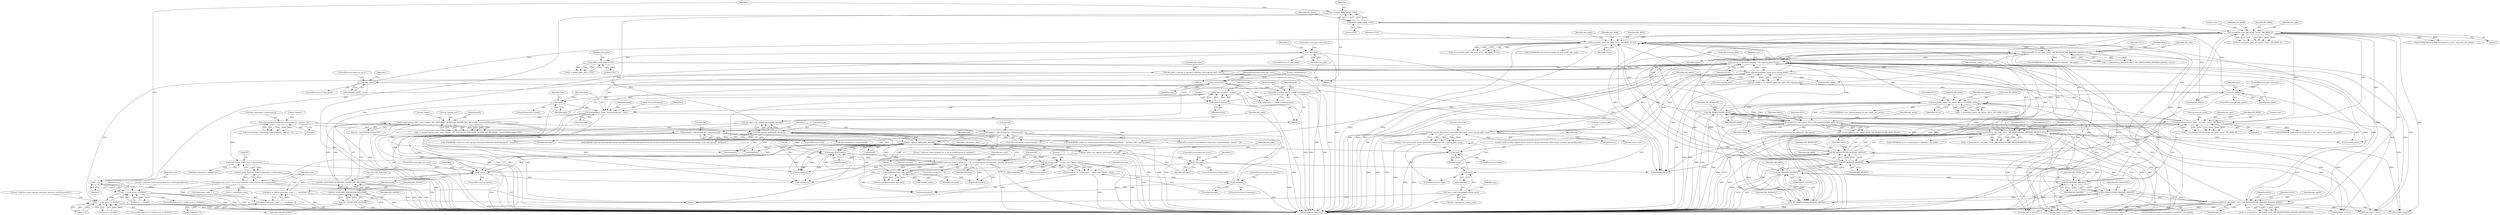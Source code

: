 digraph "0_lxc_592fd47a6245508b79fe6ac819fe6d3b2c1289be@API" {
"1000514" [label="(Call,r = mkdir_p(abs_path2, 0755))"];
"1000516" [label="(Call,mkdir_p(abs_path2, 0755))"];
"1000390" [label="(Call,!abs_path2)"];
"1000382" [label="(Call,abs_path2 = lxc_append_paths(abs_path, info->cgroup_path))"];
"1000384" [label="(Call,lxc_append_paths(abs_path, info->cgroup_path))"];
"1000366" [label="(Call,mkdir_p(abs_path, 0755))"];
"1000361" [label="(Call,!abs_path)"];
"1000355" [label="(Call,abs_path = lxc_append_paths(path, dirname))"];
"1000357" [label="(Call,lxc_append_paths(path, dirname))"];
"1000214" [label="(Call,mount(\"cgroup_root\", path, \"tmpfs\", MS_NOSUID|MS_NODEV|MS_NOEXEC|MS_RELATIME, \"size=10240k,mode=755\"))"];
"1000207" [label="(Call,snprintf(path, bufsz, \"%s/sys/fs/cgroup\", root))"];
"1000203" [label="(Call,!path)"];
"1000197" [label="(Call,path = calloc(1, bufsz))"];
"1000199" [label="(Call,calloc(1, bufsz))"];
"1000118" [label="(Call,bufsz = strlen(root) + sizeof(\"/sys/fs/cgroup\"))"];
"1000121" [label="(Call,strlen(root))"];
"1000114" [label="(MethodParameterIn,const char *root)"];
"1000218" [label="(Call,MS_NOSUID|MS_NODEV|MS_NOEXEC|MS_RELATIME)"];
"1000220" [label="(Call,MS_NODEV|MS_NOEXEC|MS_RELATIME)"];
"1000222" [label="(Call,MS_NOEXEC|MS_RELATIME)"];
"1000670" [label="(Call,lxc_append_paths(path, parts[i]))"];
"1000347" [label="(Call,(const char **)parts)"];
"1000332" [label="(Call,parts[i] = info->hierarchy->subsystems[i])"];
"1000308" [label="(Call,strncmp(info->hierarchy->subsystems[i], \"name=\", 5))"];
"1000293" [label="(Call,!parts)"];
"1000284" [label="(Call,parts = calloc(subsystem_count + 1, sizeof(char *)))"];
"1000286" [label="(Call,calloc(subsystem_count + 1, sizeof(char *)))"];
"1000274" [label="(Call,subsystem_count = lxc_array_len((void **)info->hierarchy->subsystems))"];
"1000276" [label="(Call,lxc_array_len((void **)info->hierarchy->subsystems))"];
"1000277" [label="(Call,(void **)info->hierarchy->subsystems)"];
"1000688" [label="(Call,WARN(\"could not create symlink %s -> %s in /sys/fs/cgroup of container\", parts[i], dirname))"];
"1000681" [label="(Call,symlink(dirname, abs_path))"];
"1000676" [label="(Call,!abs_path)"];
"1000668" [label="(Call,abs_path = lxc_append_paths(path, parts[i]))"];
"1000318" [label="(Call,parts[i] = info->hierarchy->subsystems[i] + 5)"];
"1000352" [label="(Call,!dirname)"];
"1000343" [label="(Call,dirname = lxc_string_join(\",\", (const char **)parts, false))"];
"1000345" [label="(Call,lxc_string_join(\",\", (const char **)parts, false))"];
"1000259" [label="(Call,lxc_cgroup_find_mount_point(info->hierarchy, info->cgroup_path, true))"];
"1000589" [label="(Call,cgroup_to_absolute_path(mp, info->cgroup_path, NULL))"];
"1000268" [label="(Call,!mp)"];
"1000257" [label="(Call,mp = lxc_cgroup_find_mount_point(info->hierarchy, info->cgroup_path, true))"];
"1000255" [label="(Call,!mp)"];
"1000249" [label="(Call,*mp = info->designated_mount_point)"];
"1000563" [label="(Call,mount(NULL, abs_path, NULL, MS_REMOUNT|MS_BIND|MS_RDONLY, NULL))"];
"1000546" [label="(Call,mount(abs_path, abs_path, NULL, MS_BIND, NULL))"];
"1000452" [label="(Call,mount(NULL, abs_path, NULL, MS_REMOUNT|MS_BIND|MS_RDONLY, NULL))"];
"1000624" [label="(Call,mount(NULL, abs_path2, NULL, MS_REMOUNT|MS_BIND|MS_RDONLY, NULL))"];
"1000601" [label="(Call,mount(abs_path, abs_path2, \"none\", MS_BIND, 0))"];
"1000596" [label="(Call,!abs_path)"];
"1000587" [label="(Call,abs_path = cgroup_to_absolute_path(mp, info->cgroup_path, NULL))"];
"1000458" [label="(Call,MS_BIND|MS_RDONLY)"];
"1000421" [label="(Call,mount(mp->mount_point, abs_path, \"none\", MS_BIND, 0))"];
"1000630" [label="(Call,MS_BIND|MS_RDONLY)"];
"1000569" [label="(Call,MS_BIND|MS_RDONLY)"];
"1000499" [label="(Call,MS_REMOUNT|MS_BIND)"];
"1000628" [label="(Call,MS_REMOUNT|MS_BIND|MS_RDONLY)"];
"1000456" [label="(Call,MS_REMOUNT|MS_BIND|MS_RDONLY)"];
"1000567" [label="(Call,MS_REMOUNT|MS_BIND|MS_RDONLY)"];
"1000478" [label="(Call,mount(abs_path2, abs_path2, NULL, MS_BIND, NULL))"];
"1000495" [label="(Call,mount(NULL, abs_path2, NULL, MS_REMOUNT|MS_BIND, NULL))"];
"1000521" [label="(Call,r < 0)"];
"1000520" [label="(Call,r < 0 && errno != EEXIST)"];
"1000370" [label="(Call,r < 0 && errno != EEXIST)"];
"1000457" [label="(Identifier,MS_REMOUNT)"];
"1000287" [label="(Call,subsystem_count + 1)"];
"1000600" [label="(Identifier,r)"];
"1000730" [label="(Return,return false;)"];
"1000333" [label="(Call,parts[i])"];
"1000570" [label="(Identifier,MS_BIND)"];
"1000668" [label="(Call,abs_path = lxc_append_paths(path, parts[i]))"];
"1000217" [label="(Literal,\"tmpfs\")"];
"1000316" [label="(Literal,\"name=\")"];
"1000351" [label="(ControlStructure,if (!dirname))"];
"1000369" [label="(ControlStructure,if (r < 0 && errno != EEXIST))"];
"1000701" [label="(Call,free(parts))"];
"1000499" [label="(Call,MS_REMOUNT|MS_BIND)"];
"1000605" [label="(Identifier,MS_BIND)"];
"1000294" [label="(Identifier,parts)"];
"1000345" [label="(Call,lxc_string_join(\",\", (const char **)parts, false))"];
"1000293" [label="(Call,!parts)"];
"1000667" [label="(Block,)"];
"1000346" [label="(Literal,\",\")"];
"1000218" [label="(Call,MS_NOSUID|MS_NODEV|MS_NOEXEC|MS_RELATIME)"];
"1000461" [label="(Identifier,NULL)"];
"1000630" [label="(Call,MS_BIND|MS_RDONLY)"];
"1000422" [label="(Call,mp->mount_point)"];
"1000307" [label="(Call,!strncmp(info->hierarchy->subsystems[i], \"name=\", 5))"];
"1000679" [label="(Call,r = symlink(dirname, abs_path))"];
"1000521" [label="(Call,r < 0)"];
"1000625" [label="(Identifier,NULL)"];
"1000584" [label="(Call,abs_path = NULL)"];
"1000497" [label="(Identifier,abs_path2)"];
"1000354" [label="(ControlStructure,goto out_error;)"];
"1000357" [label="(Call,lxc_append_paths(path, dirname))"];
"1000259" [label="(Call,lxc_cgroup_find_mount_point(info->hierarchy, info->cgroup_path, true))"];
"1000317" [label="(Literal,5)"];
"1000569" [label="(Call,MS_BIND|MS_RDONLY)"];
"1000284" [label="(Call,parts = calloc(subsystem_count + 1, sizeof(char *)))"];
"1000631" [label="(Identifier,MS_BIND)"];
"1000219" [label="(Identifier,MS_NOSUID)"];
"1000628" [label="(Call,MS_REMOUNT|MS_BIND|MS_RDONLY)"];
"1000595" [label="(ControlStructure,if (!abs_path))"];
"1000557" [label="(Call,SYSERROR(\"error bind-mounting %s onto itself\", abs_path))"];
"1000602" [label="(Identifier,abs_path)"];
"1000374" [label="(Call,errno != EEXIST)"];
"1000276" [label="(Call,lxc_array_len((void **)info->hierarchy->subsystems))"];
"1000568" [label="(Identifier,MS_REMOUNT)"];
"1000272" [label="(Literal,\"could not find original mount point for cgroup hierarchy while trying to mount cgroup filesystem\")"];
"1000204" [label="(Identifier,path)"];
"1000295" [label="(ControlStructure,goto out_error;)"];
"1000425" [label="(Identifier,abs_path)"];
"1000478" [label="(Call,mount(abs_path2, abs_path2, NULL, MS_BIND, NULL))"];
"1000290" [label="(Call,sizeof(char *))"];
"1000363" [label="(ControlStructure,goto out_error;)"];
"1000572" [label="(Identifier,NULL)"];
"1000386" [label="(Call,info->cgroup_path)"];
"1000525" [label="(Identifier,errno)"];
"1000207" [label="(Call,snprintf(path, bufsz, \"%s/sys/fs/cgroup\", root))"];
"1000392" [label="(ControlStructure,goto out_error;)"];
"1000690" [label="(Call,parts[i])"];
"1000384" [label="(Call,lxc_append_paths(abs_path, info->cgroup_path))"];
"1000498" [label="(Identifier,NULL)"];
"1000385" [label="(Identifier,abs_path)"];
"1000114" [label="(MethodParameterIn,const char *root)"];
"1000350" [label="(Identifier,false)"];
"1000632" [label="(Identifier,MS_RDONLY)"];
"1000482" [label="(Identifier,MS_BIND)"];
"1000547" [label="(Identifier,abs_path)"];
"1000481" [label="(Identifier,NULL)"];
"1000124" [label="(Literal,\"/sys/fs/cgroup\")"];
"1000251" [label="(Call,info->designated_mount_point)"];
"1000300" [label="(Call,i < subsystem_count)"];
"1000723" [label="(Call,free(abs_path))"];
"1000529" [label="(Literal,\"could not create cgroup directory /sys/fs/cgroup/%s%s\")"];
"1000458" [label="(Call,MS_BIND|MS_RDONLY)"];
"1000571" [label="(Identifier,MS_RDONLY)"];
"1000368" [label="(Literal,0755)"];
"1000371" [label="(Call,r < 0)"];
"1000336" [label="(Call,info->hierarchy->subsystems[i])"];
"1000254" [label="(ControlStructure,if (!mp))"];
"1000624" [label="(Call,mount(NULL, abs_path2, NULL, MS_REMOUNT|MS_BIND|MS_RDONLY, NULL))"];
"1000676" [label="(Call,!abs_path)"];
"1000467" [label="(Call,SYSERROR(\"error re-mounting %s readonly\", abs_path))"];
"1000548" [label="(Identifier,abs_path)"];
"1000550" [label="(Identifier,MS_BIND)"];
"1000647" [label="(Call,abs_path = NULL)"];
"1000589" [label="(Call,cgroup_to_absolute_path(mp, info->cgroup_path, NULL))"];
"1000501" [label="(Identifier,MS_BIND)"];
"1000523" [label="(Literal,0)"];
"1000732" [label="(MethodReturn,static bool)"];
"1000689" [label="(Literal,\"could not create symlink %s -> %s in /sys/fs/cgroup of container\")"];
"1000565" [label="(Identifier,abs_path)"];
"1000633" [label="(Identifier,NULL)"];
"1000203" [label="(Call,!path)"];
"1000390" [label="(Call,!abs_path2)"];
"1000361" [label="(Call,!abs_path)"];
"1000496" [label="(Identifier,NULL)"];
"1000682" [label="(Identifier,dirname)"];
"1000681" [label="(Call,symlink(dirname, abs_path))"];
"1000561" [label="(Call,r = mount(NULL, abs_path, NULL, MS_REMOUNT|MS_BIND|MS_RDONLY, NULL))"];
"1000599" [label="(Call,r = mount(abs_path, abs_path2, \"none\", MS_BIND, 0))"];
"1000367" [label="(Identifier,abs_path)"];
"1000717" [label="(Call,free(path))"];
"1000211" [label="(Identifier,root)"];
"1000551" [label="(Identifier,NULL)"];
"1000120" [label="(Call,strlen(root) + sizeof(\"/sys/fs/cgroup\"))"];
"1000612" [label="(Call,SYSERROR(\"error bind-mounting %s to %s\", abs_path, abs_path2))"];
"1000711" [label="(Return,return true;)"];
"1000225" [label="(Literal,\"size=10240k,mode=755\")"];
"1000622" [label="(Call,r = mount(NULL, abs_path2, NULL, MS_REMOUNT|MS_BIND|MS_RDONLY, NULL))"];
"1000493" [label="(Call,r = mount(NULL, abs_path2, NULL, MS_REMOUNT|MS_BIND, NULL))"];
"1000366" [label="(Call,mkdir_p(abs_path, 0755))"];
"1000353" [label="(Identifier,dirname)"];
"1000476" [label="(Call,r = mount(abs_path2, abs_path2, NULL, MS_BIND, NULL))"];
"1000517" [label="(Identifier,abs_path2)"];
"1000699" [label="(Call,free(dirname))"];
"1000200" [label="(Literal,1)"];
"1000578" [label="(Call,SYSERROR(\"error re-mounting %s readonly\", abs_path))"];
"1000680" [label="(Identifier,r)"];
"1000590" [label="(Identifier,mp)"];
"1000383" [label="(Identifier,abs_path2)"];
"1000267" [label="(ControlStructure,if (!mp))"];
"1000358" [label="(Identifier,path)"];
"1000285" [label="(Identifier,parts)"];
"1000566" [label="(Identifier,NULL)"];
"1000250" [label="(Identifier,mp)"];
"1000629" [label="(Identifier,MS_REMOUNT)"];
"1000352" [label="(Call,!dirname)"];
"1000382" [label="(Call,abs_path2 = lxc_append_paths(abs_path, info->cgroup_path))"];
"1000222" [label="(Call,MS_NOEXEC|MS_RELATIME)"];
"1000221" [label="(Identifier,MS_NODEV)"];
"1000696" [label="(Call,abs_path = NULL)"];
"1000597" [label="(Identifier,abs_path)"];
"1000199" [label="(Call,calloc(1, bufsz))"];
"1000606" [label="(Literal,0)"];
"1000370" [label="(Call,r < 0 && errno != EEXIST)"];
"1000359" [label="(Identifier,dirname)"];
"1000255" [label="(Call,!mp)"];
"1000121" [label="(Call,strlen(root))"];
"1000456" [label="(Call,MS_REMOUNT|MS_BIND|MS_RDONLY)"];
"1000567" [label="(Call,MS_REMOUNT|MS_BIND|MS_RDONLY)"];
"1000695" [label="(Identifier,abs_path)"];
"1000601" [label="(Call,mount(abs_path, abs_path2, \"none\", MS_BIND, 0))"];
"1000709" [label="(Call,free(path))"];
"1000415" [label="(Call,ERROR(\"could not automatically mount cgroup-full to /sys/fs/cgroup/%s: host has no mount point for this cgroup filesystem that has access to the root cgroup\", dirname))"];
"1000688" [label="(Call,WARN(\"could not create symlink %s -> %s in /sys/fs/cgroup of container\", parts[i], dirname))"];
"1000694" [label="(Call,free(abs_path))"];
"1000197" [label="(Call,path = calloc(1, bufsz))"];
"1000675" [label="(ControlStructure,if (!abs_path))"];
"1000677" [label="(Identifier,abs_path)"];
"1000344" [label="(Identifier,dirname)"];
"1000706" [label="(Call,parts = NULL)"];
"1000693" [label="(Identifier,dirname)"];
"1000268" [label="(Call,!mp)"];
"1000502" [label="(Identifier,NULL)"];
"1000306" [label="(ControlStructure,if (!strncmp(info->hierarchy->subsystems[i], \"name=\", 5)))"];
"1000479" [label="(Identifier,abs_path2)"];
"1000670" [label="(Call,lxc_append_paths(path, parts[i]))"];
"1000379" [label="(Literal,\"could not create cgroup subsystem directory /sys/fs/cgroup/%s\")"];
"1000274" [label="(Call,subsystem_count = lxc_array_len((void **)info->hierarchy->subsystems))"];
"1000678" [label="(ControlStructure,goto out_error;)"];
"1000721" [label="(Call,free(parts))"];
"1000119" [label="(Identifier,bufsz)"];
"1000362" [label="(Identifier,abs_path)"];
"1000249" [label="(Call,*mp = info->designated_mount_point)"];
"1000515" [label="(Identifier,r)"];
"1000122" [label="(Identifier,root)"];
"1000508" [label="(Call,SYSERROR(\"error re-mounting %s readwrite\", abs_path2))"];
"1000604" [label="(Literal,\"none\")"];
"1000322" [label="(Call,info->hierarchy->subsystems[i] + 5)"];
"1000298" [label="(Identifier,i)"];
"1000520" [label="(Call,r < 0 && errno != EEXIST)"];
"1000518" [label="(Literal,0755)"];
"1000206" [label="(Identifier,false)"];
"1000389" [label="(ControlStructure,if (!abs_path2))"];
"1000277" [label="(Call,(void **)info->hierarchy->subsystems)"];
"1000544" [label="(Call,r = mount(abs_path, abs_path, NULL, MS_BIND, NULL))"];
"1000257" [label="(Call,mp = lxc_cgroup_find_mount_point(info->hierarchy, info->cgroup_path, true))"];
"1000209" [label="(Identifier,bufsz)"];
"1000549" [label="(Identifier,NULL)"];
"1000454" [label="(Identifier,abs_path)"];
"1000563" [label="(Call,mount(NULL, abs_path, NULL, MS_REMOUNT|MS_BIND|MS_RDONLY, NULL))"];
"1000427" [label="(Identifier,MS_BIND)"];
"1000546" [label="(Call,mount(abs_path, abs_path, NULL, MS_BIND, NULL))"];
"1000719" [label="(Call,free(dirname))"];
"1000116" [label="(Block,)"];
"1000356" [label="(Identifier,abs_path)"];
"1000127" [label="(Identifier,path)"];
"1000118" [label="(Call,bufsz = strlen(root) + sizeof(\"/sys/fs/cgroup\"))"];
"1000215" [label="(Literal,\"cgroup_root\")"];
"1000455" [label="(Identifier,NULL)"];
"1000319" [label="(Call,parts[i])"];
"1000198" [label="(Identifier,path)"];
"1000564" [label="(Identifier,NULL)"];
"1000343" [label="(Call,dirname = lxc_string_join(\",\", (const char **)parts, false))"];
"1000286" [label="(Call,calloc(subsystem_count + 1, sizeof(char *)))"];
"1000495" [label="(Call,mount(NULL, abs_path2, NULL, MS_REMOUNT|MS_BIND, NULL))"];
"1000639" [label="(Call,SYSERROR(\"error re-mounting %s readonly\", abs_path2))"];
"1000703" [label="(Call,dirname = NULL)"];
"1000645" [label="(Call,free(abs_path2))"];
"1000347" [label="(Call,(const char **)parts)"];
"1000349" [label="(Identifier,parts)"];
"1000210" [label="(Literal,\"%s/sys/fs/cgroup\")"];
"1000391" [label="(Identifier,abs_path2)"];
"1000214" [label="(Call,mount(\"cgroup_root\", path, \"tmpfs\", MS_NOSUID|MS_NODEV|MS_NOEXEC|MS_RELATIME, \"size=10240k,mode=755\"))"];
"1000672" [label="(Call,parts[i])"];
"1000279" [label="(Call,info->hierarchy->subsystems)"];
"1000683" [label="(Identifier,abs_path)"];
"1000519" [label="(ControlStructure,if (r < 0 && errno != EEXIST))"];
"1000421" [label="(Call,mount(mp->mount_point, abs_path, \"none\", MS_BIND, 0))"];
"1000331" [label="(ControlStructure,else)"];
"1000598" [label="(ControlStructure,goto out_error;)"];
"1000434" [label="(Call,SYSERROR(\"error bind-mounting %s to %s\", mp->mount_point, abs_path))"];
"1000459" [label="(Identifier,MS_BIND)"];
"1000201" [label="(Identifier,bufsz)"];
"1000220" [label="(Call,MS_NODEV|MS_NOEXEC|MS_RELATIME)"];
"1000260" [label="(Call,info->hierarchy)"];
"1000269" [label="(Identifier,mp)"];
"1000671" [label="(Identifier,path)"];
"1000587" [label="(Call,abs_path = cgroup_to_absolute_path(mp, info->cgroup_path, NULL))"];
"1000309" [label="(Call,info->hierarchy->subsystems[i])"];
"1000245" [label="(Block,)"];
"1000524" [label="(Call,errno != EEXIST)"];
"1000528" [label="(Call,SYSERROR(\"could not create cgroup directory /sys/fs/cgroup/%s%s\", dirname, info->cgroup_path))"];
"1000650" [label="(Call,abs_path2 = NULL)"];
"1000450" [label="(Call,r = mount(NULL, abs_path, NULL, MS_REMOUNT|MS_BIND|MS_RDONLY, NULL))"];
"1000208" [label="(Identifier,path)"];
"1000516" [label="(Call,mkdir_p(abs_path2, 0755))"];
"1000318" [label="(Call,parts[i] = info->hierarchy->subsystems[i] + 5)"];
"1000275" [label="(Identifier,subsystem_count)"];
"1000365" [label="(Identifier,r)"];
"1000256" [label="(Identifier,mp)"];
"1000603" [label="(Identifier,abs_path2)"];
"1000426" [label="(Literal,\"none\")"];
"1000489" [label="(Call,SYSERROR(\"error bind-mounting %s onto itself\", abs_path2))"];
"1000216" [label="(Identifier,path)"];
"1000224" [label="(Identifier,MS_RELATIME)"];
"1000364" [label="(Call,r = mkdir_p(abs_path, 0755))"];
"1000588" [label="(Identifier,abs_path)"];
"1000483" [label="(Identifier,NULL)"];
"1000360" [label="(ControlStructure,if (!abs_path))"];
"1000522" [label="(Identifier,r)"];
"1000453" [label="(Identifier,NULL)"];
"1000538" [label="(Identifier,type)"];
"1000419" [label="(Call,r = mount(mp->mount_point, abs_path, \"none\", MS_BIND, 0))"];
"1000202" [label="(ControlStructure,if (!path))"];
"1000627" [label="(Identifier,NULL)"];
"1000355" [label="(Call,abs_path = lxc_append_paths(path, dirname))"];
"1000514" [label="(Call,r = mkdir_p(abs_path2, 0755))"];
"1000378" [label="(Call,SYSERROR(\"could not create cgroup subsystem directory /sys/fs/cgroup/%s\", dirname))"];
"1000213" [label="(Identifier,r)"];
"1000308" [label="(Call,strncmp(info->hierarchy->subsystems[i], \"name=\", 5))"];
"1000684" [label="(ControlStructure,if (r < 0))"];
"1000594" [label="(Identifier,NULL)"];
"1000591" [label="(Call,info->cgroup_path)"];
"1000596" [label="(Call,!abs_path)"];
"1000725" [label="(Call,free(abs_path2))"];
"1000396" [label="(Identifier,type)"];
"1000669" [label="(Identifier,abs_path)"];
"1000258" [label="(Identifier,mp)"];
"1000212" [label="(Call,r = mount(\"cgroup_root\", path, \"tmpfs\", MS_NOSUID|MS_NODEV|MS_NOEXEC|MS_RELATIME, \"size=10240k,mode=755\"))"];
"1000292" [label="(ControlStructure,if (!parts))"];
"1000428" [label="(Literal,0)"];
"1000643" [label="(Call,free(abs_path))"];
"1000460" [label="(Identifier,MS_RDONLY)"];
"1000332" [label="(Call,parts[i] = info->hierarchy->subsystems[i])"];
"1000304" [label="(Identifier,i)"];
"1000500" [label="(Identifier,MS_REMOUNT)"];
"1000480" [label="(Identifier,abs_path2)"];
"1000266" [label="(Identifier,true)"];
"1000263" [label="(Call,info->cgroup_path)"];
"1000223" [label="(Identifier,MS_NOEXEC)"];
"1000626" [label="(Identifier,abs_path2)"];
"1000513" [label="(Block,)"];
"1000452" [label="(Call,mount(NULL, abs_path, NULL, MS_REMOUNT|MS_BIND|MS_RDONLY, NULL))"];
"1000582" [label="(Call,free(abs_path))"];
"1000514" -> "1000513"  [label="AST: "];
"1000514" -> "1000516"  [label="CFG: "];
"1000515" -> "1000514"  [label="AST: "];
"1000516" -> "1000514"  [label="AST: "];
"1000522" -> "1000514"  [label="CFG: "];
"1000514" -> "1000732"  [label="DDG: "];
"1000516" -> "1000514"  [label="DDG: "];
"1000516" -> "1000514"  [label="DDG: "];
"1000514" -> "1000521"  [label="DDG: "];
"1000516" -> "1000518"  [label="CFG: "];
"1000517" -> "1000516"  [label="AST: "];
"1000518" -> "1000516"  [label="AST: "];
"1000390" -> "1000516"  [label="DDG: "];
"1000516" -> "1000601"  [label="DDG: "];
"1000516" -> "1000725"  [label="DDG: "];
"1000390" -> "1000389"  [label="AST: "];
"1000390" -> "1000391"  [label="CFG: "];
"1000391" -> "1000390"  [label="AST: "];
"1000392" -> "1000390"  [label="CFG: "];
"1000396" -> "1000390"  [label="CFG: "];
"1000390" -> "1000732"  [label="DDG: "];
"1000382" -> "1000390"  [label="DDG: "];
"1000390" -> "1000478"  [label="DDG: "];
"1000390" -> "1000645"  [label="DDG: "];
"1000390" -> "1000725"  [label="DDG: "];
"1000382" -> "1000245"  [label="AST: "];
"1000382" -> "1000384"  [label="CFG: "];
"1000383" -> "1000382"  [label="AST: "];
"1000384" -> "1000382"  [label="AST: "];
"1000391" -> "1000382"  [label="CFG: "];
"1000382" -> "1000732"  [label="DDG: "];
"1000384" -> "1000382"  [label="DDG: "];
"1000384" -> "1000382"  [label="DDG: "];
"1000384" -> "1000386"  [label="CFG: "];
"1000385" -> "1000384"  [label="AST: "];
"1000386" -> "1000384"  [label="AST: "];
"1000384" -> "1000732"  [label="DDG: "];
"1000384" -> "1000259"  [label="DDG: "];
"1000366" -> "1000384"  [label="DDG: "];
"1000259" -> "1000384"  [label="DDG: "];
"1000589" -> "1000384"  [label="DDG: "];
"1000384" -> "1000421"  [label="DDG: "];
"1000384" -> "1000528"  [label="DDG: "];
"1000384" -> "1000546"  [label="DDG: "];
"1000384" -> "1000582"  [label="DDG: "];
"1000384" -> "1000589"  [label="DDG: "];
"1000384" -> "1000723"  [label="DDG: "];
"1000366" -> "1000364"  [label="AST: "];
"1000366" -> "1000368"  [label="CFG: "];
"1000367" -> "1000366"  [label="AST: "];
"1000368" -> "1000366"  [label="AST: "];
"1000364" -> "1000366"  [label="CFG: "];
"1000366" -> "1000364"  [label="DDG: "];
"1000366" -> "1000364"  [label="DDG: "];
"1000361" -> "1000366"  [label="DDG: "];
"1000366" -> "1000723"  [label="DDG: "];
"1000361" -> "1000360"  [label="AST: "];
"1000361" -> "1000362"  [label="CFG: "];
"1000362" -> "1000361"  [label="AST: "];
"1000363" -> "1000361"  [label="CFG: "];
"1000365" -> "1000361"  [label="CFG: "];
"1000361" -> "1000732"  [label="DDG: "];
"1000355" -> "1000361"  [label="DDG: "];
"1000361" -> "1000723"  [label="DDG: "];
"1000355" -> "1000245"  [label="AST: "];
"1000355" -> "1000357"  [label="CFG: "];
"1000356" -> "1000355"  [label="AST: "];
"1000357" -> "1000355"  [label="AST: "];
"1000362" -> "1000355"  [label="CFG: "];
"1000355" -> "1000732"  [label="DDG: "];
"1000357" -> "1000355"  [label="DDG: "];
"1000357" -> "1000355"  [label="DDG: "];
"1000357" -> "1000359"  [label="CFG: "];
"1000358" -> "1000357"  [label="AST: "];
"1000359" -> "1000357"  [label="AST: "];
"1000214" -> "1000357"  [label="DDG: "];
"1000670" -> "1000357"  [label="DDG: "];
"1000352" -> "1000357"  [label="DDG: "];
"1000357" -> "1000378"  [label="DDG: "];
"1000357" -> "1000415"  [label="DDG: "];
"1000357" -> "1000528"  [label="DDG: "];
"1000357" -> "1000670"  [label="DDG: "];
"1000357" -> "1000681"  [label="DDG: "];
"1000357" -> "1000699"  [label="DDG: "];
"1000357" -> "1000709"  [label="DDG: "];
"1000357" -> "1000717"  [label="DDG: "];
"1000357" -> "1000719"  [label="DDG: "];
"1000214" -> "1000212"  [label="AST: "];
"1000214" -> "1000225"  [label="CFG: "];
"1000215" -> "1000214"  [label="AST: "];
"1000216" -> "1000214"  [label="AST: "];
"1000217" -> "1000214"  [label="AST: "];
"1000218" -> "1000214"  [label="AST: "];
"1000225" -> "1000214"  [label="AST: "];
"1000212" -> "1000214"  [label="CFG: "];
"1000214" -> "1000732"  [label="DDG: "];
"1000214" -> "1000732"  [label="DDG: "];
"1000214" -> "1000212"  [label="DDG: "];
"1000214" -> "1000212"  [label="DDG: "];
"1000214" -> "1000212"  [label="DDG: "];
"1000214" -> "1000212"  [label="DDG: "];
"1000214" -> "1000212"  [label="DDG: "];
"1000207" -> "1000214"  [label="DDG: "];
"1000218" -> "1000214"  [label="DDG: "];
"1000218" -> "1000214"  [label="DDG: "];
"1000214" -> "1000709"  [label="DDG: "];
"1000214" -> "1000717"  [label="DDG: "];
"1000207" -> "1000116"  [label="AST: "];
"1000207" -> "1000211"  [label="CFG: "];
"1000208" -> "1000207"  [label="AST: "];
"1000209" -> "1000207"  [label="AST: "];
"1000210" -> "1000207"  [label="AST: "];
"1000211" -> "1000207"  [label="AST: "];
"1000213" -> "1000207"  [label="CFG: "];
"1000207" -> "1000732"  [label="DDG: "];
"1000207" -> "1000732"  [label="DDG: "];
"1000207" -> "1000732"  [label="DDG: "];
"1000203" -> "1000207"  [label="DDG: "];
"1000199" -> "1000207"  [label="DDG: "];
"1000121" -> "1000207"  [label="DDG: "];
"1000114" -> "1000207"  [label="DDG: "];
"1000203" -> "1000202"  [label="AST: "];
"1000203" -> "1000204"  [label="CFG: "];
"1000204" -> "1000203"  [label="AST: "];
"1000206" -> "1000203"  [label="CFG: "];
"1000208" -> "1000203"  [label="CFG: "];
"1000203" -> "1000732"  [label="DDG: "];
"1000203" -> "1000732"  [label="DDG: "];
"1000197" -> "1000203"  [label="DDG: "];
"1000197" -> "1000116"  [label="AST: "];
"1000197" -> "1000199"  [label="CFG: "];
"1000198" -> "1000197"  [label="AST: "];
"1000199" -> "1000197"  [label="AST: "];
"1000204" -> "1000197"  [label="CFG: "];
"1000197" -> "1000732"  [label="DDG: "];
"1000199" -> "1000197"  [label="DDG: "];
"1000199" -> "1000197"  [label="DDG: "];
"1000199" -> "1000201"  [label="CFG: "];
"1000200" -> "1000199"  [label="AST: "];
"1000201" -> "1000199"  [label="AST: "];
"1000199" -> "1000732"  [label="DDG: "];
"1000118" -> "1000199"  [label="DDG: "];
"1000118" -> "1000116"  [label="AST: "];
"1000118" -> "1000120"  [label="CFG: "];
"1000119" -> "1000118"  [label="AST: "];
"1000120" -> "1000118"  [label="AST: "];
"1000127" -> "1000118"  [label="CFG: "];
"1000118" -> "1000732"  [label="DDG: "];
"1000118" -> "1000732"  [label="DDG: "];
"1000121" -> "1000118"  [label="DDG: "];
"1000121" -> "1000120"  [label="AST: "];
"1000121" -> "1000122"  [label="CFG: "];
"1000122" -> "1000121"  [label="AST: "];
"1000124" -> "1000121"  [label="CFG: "];
"1000121" -> "1000732"  [label="DDG: "];
"1000121" -> "1000120"  [label="DDG: "];
"1000114" -> "1000121"  [label="DDG: "];
"1000114" -> "1000112"  [label="AST: "];
"1000114" -> "1000732"  [label="DDG: "];
"1000218" -> "1000220"  [label="CFG: "];
"1000219" -> "1000218"  [label="AST: "];
"1000220" -> "1000218"  [label="AST: "];
"1000225" -> "1000218"  [label="CFG: "];
"1000218" -> "1000732"  [label="DDG: "];
"1000218" -> "1000732"  [label="DDG: "];
"1000220" -> "1000218"  [label="DDG: "];
"1000220" -> "1000218"  [label="DDG: "];
"1000220" -> "1000222"  [label="CFG: "];
"1000221" -> "1000220"  [label="AST: "];
"1000222" -> "1000220"  [label="AST: "];
"1000220" -> "1000732"  [label="DDG: "];
"1000220" -> "1000732"  [label="DDG: "];
"1000222" -> "1000220"  [label="DDG: "];
"1000222" -> "1000220"  [label="DDG: "];
"1000222" -> "1000224"  [label="CFG: "];
"1000223" -> "1000222"  [label="AST: "];
"1000224" -> "1000222"  [label="AST: "];
"1000222" -> "1000732"  [label="DDG: "];
"1000222" -> "1000732"  [label="DDG: "];
"1000670" -> "1000668"  [label="AST: "];
"1000670" -> "1000672"  [label="CFG: "];
"1000671" -> "1000670"  [label="AST: "];
"1000672" -> "1000670"  [label="AST: "];
"1000668" -> "1000670"  [label="CFG: "];
"1000670" -> "1000732"  [label="DDG: "];
"1000670" -> "1000293"  [label="DDG: "];
"1000670" -> "1000347"  [label="DDG: "];
"1000670" -> "1000668"  [label="DDG: "];
"1000670" -> "1000668"  [label="DDG: "];
"1000347" -> "1000670"  [label="DDG: "];
"1000332" -> "1000670"  [label="DDG: "];
"1000688" -> "1000670"  [label="DDG: "];
"1000318" -> "1000670"  [label="DDG: "];
"1000670" -> "1000688"  [label="DDG: "];
"1000670" -> "1000701"  [label="DDG: "];
"1000670" -> "1000709"  [label="DDG: "];
"1000670" -> "1000717"  [label="DDG: "];
"1000670" -> "1000721"  [label="DDG: "];
"1000347" -> "1000345"  [label="AST: "];
"1000347" -> "1000349"  [label="CFG: "];
"1000348" -> "1000347"  [label="AST: "];
"1000349" -> "1000347"  [label="AST: "];
"1000350" -> "1000347"  [label="CFG: "];
"1000347" -> "1000345"  [label="DDG: "];
"1000332" -> "1000347"  [label="DDG: "];
"1000293" -> "1000347"  [label="DDG: "];
"1000688" -> "1000347"  [label="DDG: "];
"1000318" -> "1000347"  [label="DDG: "];
"1000347" -> "1000688"  [label="DDG: "];
"1000347" -> "1000701"  [label="DDG: "];
"1000347" -> "1000721"  [label="DDG: "];
"1000332" -> "1000331"  [label="AST: "];
"1000332" -> "1000336"  [label="CFG: "];
"1000333" -> "1000332"  [label="AST: "];
"1000336" -> "1000332"  [label="AST: "];
"1000304" -> "1000332"  [label="CFG: "];
"1000332" -> "1000732"  [label="DDG: "];
"1000332" -> "1000732"  [label="DDG: "];
"1000332" -> "1000293"  [label="DDG: "];
"1000308" -> "1000332"  [label="DDG: "];
"1000332" -> "1000701"  [label="DDG: "];
"1000332" -> "1000721"  [label="DDG: "];
"1000308" -> "1000307"  [label="AST: "];
"1000308" -> "1000317"  [label="CFG: "];
"1000309" -> "1000308"  [label="AST: "];
"1000316" -> "1000308"  [label="AST: "];
"1000317" -> "1000308"  [label="AST: "];
"1000307" -> "1000308"  [label="CFG: "];
"1000308" -> "1000277"  [label="DDG: "];
"1000308" -> "1000307"  [label="DDG: "];
"1000308" -> "1000307"  [label="DDG: "];
"1000308" -> "1000307"  [label="DDG: "];
"1000308" -> "1000318"  [label="DDG: "];
"1000308" -> "1000322"  [label="DDG: "];
"1000293" -> "1000292"  [label="AST: "];
"1000293" -> "1000294"  [label="CFG: "];
"1000294" -> "1000293"  [label="AST: "];
"1000295" -> "1000293"  [label="CFG: "];
"1000298" -> "1000293"  [label="CFG: "];
"1000293" -> "1000732"  [label="DDG: "];
"1000284" -> "1000293"  [label="DDG: "];
"1000688" -> "1000293"  [label="DDG: "];
"1000318" -> "1000293"  [label="DDG: "];
"1000293" -> "1000721"  [label="DDG: "];
"1000284" -> "1000245"  [label="AST: "];
"1000284" -> "1000286"  [label="CFG: "];
"1000285" -> "1000284"  [label="AST: "];
"1000286" -> "1000284"  [label="AST: "];
"1000294" -> "1000284"  [label="CFG: "];
"1000284" -> "1000732"  [label="DDG: "];
"1000286" -> "1000284"  [label="DDG: "];
"1000286" -> "1000290"  [label="CFG: "];
"1000287" -> "1000286"  [label="AST: "];
"1000290" -> "1000286"  [label="AST: "];
"1000286" -> "1000732"  [label="DDG: "];
"1000274" -> "1000286"  [label="DDG: "];
"1000274" -> "1000245"  [label="AST: "];
"1000274" -> "1000276"  [label="CFG: "];
"1000275" -> "1000274"  [label="AST: "];
"1000276" -> "1000274"  [label="AST: "];
"1000285" -> "1000274"  [label="CFG: "];
"1000274" -> "1000732"  [label="DDG: "];
"1000276" -> "1000274"  [label="DDG: "];
"1000274" -> "1000287"  [label="DDG: "];
"1000274" -> "1000300"  [label="DDG: "];
"1000276" -> "1000277"  [label="CFG: "];
"1000277" -> "1000276"  [label="AST: "];
"1000276" -> "1000732"  [label="DDG: "];
"1000277" -> "1000276"  [label="DDG: "];
"1000277" -> "1000279"  [label="CFG: "];
"1000278" -> "1000277"  [label="AST: "];
"1000279" -> "1000277"  [label="AST: "];
"1000277" -> "1000732"  [label="DDG: "];
"1000688" -> "1000684"  [label="AST: "];
"1000688" -> "1000693"  [label="CFG: "];
"1000689" -> "1000688"  [label="AST: "];
"1000690" -> "1000688"  [label="AST: "];
"1000693" -> "1000688"  [label="AST: "];
"1000695" -> "1000688"  [label="CFG: "];
"1000688" -> "1000732"  [label="DDG: "];
"1000688" -> "1000732"  [label="DDG: "];
"1000688" -> "1000681"  [label="DDG: "];
"1000681" -> "1000688"  [label="DDG: "];
"1000688" -> "1000699"  [label="DDG: "];
"1000688" -> "1000701"  [label="DDG: "];
"1000688" -> "1000719"  [label="DDG: "];
"1000688" -> "1000721"  [label="DDG: "];
"1000681" -> "1000679"  [label="AST: "];
"1000681" -> "1000683"  [label="CFG: "];
"1000682" -> "1000681"  [label="AST: "];
"1000683" -> "1000681"  [label="AST: "];
"1000679" -> "1000681"  [label="CFG: "];
"1000681" -> "1000679"  [label="DDG: "];
"1000681" -> "1000679"  [label="DDG: "];
"1000676" -> "1000681"  [label="DDG: "];
"1000681" -> "1000694"  [label="DDG: "];
"1000681" -> "1000699"  [label="DDG: "];
"1000681" -> "1000719"  [label="DDG: "];
"1000676" -> "1000675"  [label="AST: "];
"1000676" -> "1000677"  [label="CFG: "];
"1000677" -> "1000676"  [label="AST: "];
"1000678" -> "1000676"  [label="CFG: "];
"1000680" -> "1000676"  [label="CFG: "];
"1000676" -> "1000732"  [label="DDG: "];
"1000668" -> "1000676"  [label="DDG: "];
"1000676" -> "1000723"  [label="DDG: "];
"1000668" -> "1000667"  [label="AST: "];
"1000669" -> "1000668"  [label="AST: "];
"1000677" -> "1000668"  [label="CFG: "];
"1000668" -> "1000732"  [label="DDG: "];
"1000318" -> "1000306"  [label="AST: "];
"1000318" -> "1000322"  [label="CFG: "];
"1000319" -> "1000318"  [label="AST: "];
"1000322" -> "1000318"  [label="AST: "];
"1000304" -> "1000318"  [label="CFG: "];
"1000318" -> "1000732"  [label="DDG: "];
"1000318" -> "1000732"  [label="DDG: "];
"1000318" -> "1000701"  [label="DDG: "];
"1000318" -> "1000721"  [label="DDG: "];
"1000352" -> "1000351"  [label="AST: "];
"1000352" -> "1000353"  [label="CFG: "];
"1000353" -> "1000352"  [label="AST: "];
"1000354" -> "1000352"  [label="CFG: "];
"1000356" -> "1000352"  [label="CFG: "];
"1000352" -> "1000732"  [label="DDG: "];
"1000343" -> "1000352"  [label="DDG: "];
"1000352" -> "1000719"  [label="DDG: "];
"1000343" -> "1000245"  [label="AST: "];
"1000343" -> "1000345"  [label="CFG: "];
"1000344" -> "1000343"  [label="AST: "];
"1000345" -> "1000343"  [label="AST: "];
"1000353" -> "1000343"  [label="CFG: "];
"1000343" -> "1000732"  [label="DDG: "];
"1000345" -> "1000343"  [label="DDG: "];
"1000345" -> "1000343"  [label="DDG: "];
"1000345" -> "1000343"  [label="DDG: "];
"1000345" -> "1000350"  [label="CFG: "];
"1000346" -> "1000345"  [label="AST: "];
"1000350" -> "1000345"  [label="AST: "];
"1000345" -> "1000732"  [label="DDG: "];
"1000345" -> "1000732"  [label="DDG: "];
"1000345" -> "1000730"  [label="DDG: "];
"1000259" -> "1000257"  [label="AST: "];
"1000259" -> "1000266"  [label="CFG: "];
"1000260" -> "1000259"  [label="AST: "];
"1000263" -> "1000259"  [label="AST: "];
"1000266" -> "1000259"  [label="AST: "];
"1000257" -> "1000259"  [label="CFG: "];
"1000259" -> "1000732"  [label="DDG: "];
"1000259" -> "1000732"  [label="DDG: "];
"1000259" -> "1000732"  [label="DDG: "];
"1000259" -> "1000257"  [label="DDG: "];
"1000259" -> "1000257"  [label="DDG: "];
"1000259" -> "1000257"  [label="DDG: "];
"1000589" -> "1000259"  [label="DDG: "];
"1000259" -> "1000711"  [label="DDG: "];
"1000589" -> "1000587"  [label="AST: "];
"1000589" -> "1000594"  [label="CFG: "];
"1000590" -> "1000589"  [label="AST: "];
"1000591" -> "1000589"  [label="AST: "];
"1000594" -> "1000589"  [label="AST: "];
"1000587" -> "1000589"  [label="CFG: "];
"1000589" -> "1000732"  [label="DDG: "];
"1000589" -> "1000732"  [label="DDG: "];
"1000589" -> "1000732"  [label="DDG: "];
"1000589" -> "1000452"  [label="DDG: "];
"1000589" -> "1000478"  [label="DDG: "];
"1000589" -> "1000546"  [label="DDG: "];
"1000589" -> "1000584"  [label="DDG: "];
"1000589" -> "1000587"  [label="DDG: "];
"1000589" -> "1000587"  [label="DDG: "];
"1000589" -> "1000587"  [label="DDG: "];
"1000268" -> "1000589"  [label="DDG: "];
"1000563" -> "1000589"  [label="DDG: "];
"1000452" -> "1000589"  [label="DDG: "];
"1000624" -> "1000589"  [label="DDG: "];
"1000495" -> "1000589"  [label="DDG: "];
"1000589" -> "1000624"  [label="DDG: "];
"1000589" -> "1000647"  [label="DDG: "];
"1000589" -> "1000650"  [label="DDG: "];
"1000589" -> "1000696"  [label="DDG: "];
"1000589" -> "1000703"  [label="DDG: "];
"1000589" -> "1000706"  [label="DDG: "];
"1000268" -> "1000267"  [label="AST: "];
"1000268" -> "1000269"  [label="CFG: "];
"1000269" -> "1000268"  [label="AST: "];
"1000272" -> "1000268"  [label="CFG: "];
"1000275" -> "1000268"  [label="CFG: "];
"1000268" -> "1000732"  [label="DDG: "];
"1000268" -> "1000732"  [label="DDG: "];
"1000257" -> "1000268"  [label="DDG: "];
"1000255" -> "1000268"  [label="DDG: "];
"1000257" -> "1000254"  [label="AST: "];
"1000258" -> "1000257"  [label="AST: "];
"1000269" -> "1000257"  [label="CFG: "];
"1000257" -> "1000732"  [label="DDG: "];
"1000255" -> "1000254"  [label="AST: "];
"1000255" -> "1000256"  [label="CFG: "];
"1000256" -> "1000255"  [label="AST: "];
"1000258" -> "1000255"  [label="CFG: "];
"1000269" -> "1000255"  [label="CFG: "];
"1000249" -> "1000255"  [label="DDG: "];
"1000249" -> "1000245"  [label="AST: "];
"1000249" -> "1000251"  [label="CFG: "];
"1000250" -> "1000249"  [label="AST: "];
"1000251" -> "1000249"  [label="AST: "];
"1000256" -> "1000249"  [label="CFG: "];
"1000249" -> "1000732"  [label="DDG: "];
"1000563" -> "1000561"  [label="AST: "];
"1000563" -> "1000572"  [label="CFG: "];
"1000564" -> "1000563"  [label="AST: "];
"1000565" -> "1000563"  [label="AST: "];
"1000566" -> "1000563"  [label="AST: "];
"1000567" -> "1000563"  [label="AST: "];
"1000572" -> "1000563"  [label="AST: "];
"1000561" -> "1000563"  [label="CFG: "];
"1000563" -> "1000732"  [label="DDG: "];
"1000563" -> "1000732"  [label="DDG: "];
"1000563" -> "1000561"  [label="DDG: "];
"1000563" -> "1000561"  [label="DDG: "];
"1000563" -> "1000561"  [label="DDG: "];
"1000546" -> "1000563"  [label="DDG: "];
"1000546" -> "1000563"  [label="DDG: "];
"1000567" -> "1000563"  [label="DDG: "];
"1000567" -> "1000563"  [label="DDG: "];
"1000563" -> "1000578"  [label="DDG: "];
"1000563" -> "1000582"  [label="DDG: "];
"1000563" -> "1000584"  [label="DDG: "];
"1000546" -> "1000544"  [label="AST: "];
"1000546" -> "1000551"  [label="CFG: "];
"1000547" -> "1000546"  [label="AST: "];
"1000548" -> "1000546"  [label="AST: "];
"1000549" -> "1000546"  [label="AST: "];
"1000550" -> "1000546"  [label="AST: "];
"1000551" -> "1000546"  [label="AST: "];
"1000544" -> "1000546"  [label="CFG: "];
"1000546" -> "1000732"  [label="DDG: "];
"1000546" -> "1000732"  [label="DDG: "];
"1000546" -> "1000544"  [label="DDG: "];
"1000546" -> "1000544"  [label="DDG: "];
"1000546" -> "1000544"  [label="DDG: "];
"1000452" -> "1000546"  [label="DDG: "];
"1000624" -> "1000546"  [label="DDG: "];
"1000495" -> "1000546"  [label="DDG: "];
"1000458" -> "1000546"  [label="DDG: "];
"1000421" -> "1000546"  [label="DDG: "];
"1000630" -> "1000546"  [label="DDG: "];
"1000499" -> "1000546"  [label="DDG: "];
"1000601" -> "1000546"  [label="DDG: "];
"1000546" -> "1000557"  [label="DDG: "];
"1000546" -> "1000569"  [label="DDG: "];
"1000452" -> "1000450"  [label="AST: "];
"1000452" -> "1000461"  [label="CFG: "];
"1000453" -> "1000452"  [label="AST: "];
"1000454" -> "1000452"  [label="AST: "];
"1000455" -> "1000452"  [label="AST: "];
"1000456" -> "1000452"  [label="AST: "];
"1000461" -> "1000452"  [label="AST: "];
"1000450" -> "1000452"  [label="CFG: "];
"1000452" -> "1000732"  [label="DDG: "];
"1000452" -> "1000732"  [label="DDG: "];
"1000452" -> "1000450"  [label="DDG: "];
"1000452" -> "1000450"  [label="DDG: "];
"1000452" -> "1000450"  [label="DDG: "];
"1000624" -> "1000452"  [label="DDG: "];
"1000495" -> "1000452"  [label="DDG: "];
"1000421" -> "1000452"  [label="DDG: "];
"1000456" -> "1000452"  [label="DDG: "];
"1000456" -> "1000452"  [label="DDG: "];
"1000452" -> "1000467"  [label="DDG: "];
"1000452" -> "1000478"  [label="DDG: "];
"1000452" -> "1000584"  [label="DDG: "];
"1000452" -> "1000643"  [label="DDG: "];
"1000452" -> "1000647"  [label="DDG: "];
"1000452" -> "1000650"  [label="DDG: "];
"1000452" -> "1000696"  [label="DDG: "];
"1000452" -> "1000703"  [label="DDG: "];
"1000452" -> "1000706"  [label="DDG: "];
"1000452" -> "1000723"  [label="DDG: "];
"1000624" -> "1000622"  [label="AST: "];
"1000624" -> "1000633"  [label="CFG: "];
"1000625" -> "1000624"  [label="AST: "];
"1000626" -> "1000624"  [label="AST: "];
"1000627" -> "1000624"  [label="AST: "];
"1000628" -> "1000624"  [label="AST: "];
"1000633" -> "1000624"  [label="AST: "];
"1000622" -> "1000624"  [label="CFG: "];
"1000624" -> "1000732"  [label="DDG: "];
"1000624" -> "1000732"  [label="DDG: "];
"1000624" -> "1000478"  [label="DDG: "];
"1000624" -> "1000584"  [label="DDG: "];
"1000624" -> "1000622"  [label="DDG: "];
"1000624" -> "1000622"  [label="DDG: "];
"1000624" -> "1000622"  [label="DDG: "];
"1000601" -> "1000624"  [label="DDG: "];
"1000628" -> "1000624"  [label="DDG: "];
"1000628" -> "1000624"  [label="DDG: "];
"1000624" -> "1000639"  [label="DDG: "];
"1000624" -> "1000645"  [label="DDG: "];
"1000624" -> "1000647"  [label="DDG: "];
"1000624" -> "1000650"  [label="DDG: "];
"1000624" -> "1000696"  [label="DDG: "];
"1000624" -> "1000703"  [label="DDG: "];
"1000624" -> "1000706"  [label="DDG: "];
"1000601" -> "1000599"  [label="AST: "];
"1000601" -> "1000606"  [label="CFG: "];
"1000602" -> "1000601"  [label="AST: "];
"1000603" -> "1000601"  [label="AST: "];
"1000604" -> "1000601"  [label="AST: "];
"1000605" -> "1000601"  [label="AST: "];
"1000606" -> "1000601"  [label="AST: "];
"1000599" -> "1000601"  [label="CFG: "];
"1000601" -> "1000732"  [label="DDG: "];
"1000601" -> "1000421"  [label="DDG: "];
"1000601" -> "1000599"  [label="DDG: "];
"1000601" -> "1000599"  [label="DDG: "];
"1000601" -> "1000599"  [label="DDG: "];
"1000601" -> "1000599"  [label="DDG: "];
"1000601" -> "1000599"  [label="DDG: "];
"1000596" -> "1000601"  [label="DDG: "];
"1000458" -> "1000601"  [label="DDG: "];
"1000421" -> "1000601"  [label="DDG: "];
"1000630" -> "1000601"  [label="DDG: "];
"1000499" -> "1000601"  [label="DDG: "];
"1000569" -> "1000601"  [label="DDG: "];
"1000601" -> "1000612"  [label="DDG: "];
"1000601" -> "1000612"  [label="DDG: "];
"1000601" -> "1000630"  [label="DDG: "];
"1000601" -> "1000643"  [label="DDG: "];
"1000601" -> "1000645"  [label="DDG: "];
"1000601" -> "1000723"  [label="DDG: "];
"1000596" -> "1000595"  [label="AST: "];
"1000596" -> "1000597"  [label="CFG: "];
"1000597" -> "1000596"  [label="AST: "];
"1000598" -> "1000596"  [label="CFG: "];
"1000600" -> "1000596"  [label="CFG: "];
"1000596" -> "1000732"  [label="DDG: "];
"1000587" -> "1000596"  [label="DDG: "];
"1000596" -> "1000723"  [label="DDG: "];
"1000587" -> "1000513"  [label="AST: "];
"1000588" -> "1000587"  [label="AST: "];
"1000597" -> "1000587"  [label="CFG: "];
"1000587" -> "1000732"  [label="DDG: "];
"1000458" -> "1000456"  [label="AST: "];
"1000458" -> "1000460"  [label="CFG: "];
"1000459" -> "1000458"  [label="AST: "];
"1000460" -> "1000458"  [label="AST: "];
"1000456" -> "1000458"  [label="CFG: "];
"1000458" -> "1000732"  [label="DDG: "];
"1000458" -> "1000732"  [label="DDG: "];
"1000458" -> "1000421"  [label="DDG: "];
"1000458" -> "1000456"  [label="DDG: "];
"1000458" -> "1000456"  [label="DDG: "];
"1000421" -> "1000458"  [label="DDG: "];
"1000569" -> "1000458"  [label="DDG: "];
"1000630" -> "1000458"  [label="DDG: "];
"1000458" -> "1000478"  [label="DDG: "];
"1000458" -> "1000569"  [label="DDG: "];
"1000458" -> "1000630"  [label="DDG: "];
"1000421" -> "1000419"  [label="AST: "];
"1000421" -> "1000428"  [label="CFG: "];
"1000422" -> "1000421"  [label="AST: "];
"1000425" -> "1000421"  [label="AST: "];
"1000426" -> "1000421"  [label="AST: "];
"1000427" -> "1000421"  [label="AST: "];
"1000428" -> "1000421"  [label="AST: "];
"1000419" -> "1000421"  [label="CFG: "];
"1000421" -> "1000732"  [label="DDG: "];
"1000421" -> "1000732"  [label="DDG: "];
"1000421" -> "1000419"  [label="DDG: "];
"1000421" -> "1000419"  [label="DDG: "];
"1000421" -> "1000419"  [label="DDG: "];
"1000421" -> "1000419"  [label="DDG: "];
"1000421" -> "1000419"  [label="DDG: "];
"1000630" -> "1000421"  [label="DDG: "];
"1000499" -> "1000421"  [label="DDG: "];
"1000421" -> "1000434"  [label="DDG: "];
"1000421" -> "1000434"  [label="DDG: "];
"1000421" -> "1000478"  [label="DDG: "];
"1000421" -> "1000643"  [label="DDG: "];
"1000421" -> "1000723"  [label="DDG: "];
"1000630" -> "1000628"  [label="AST: "];
"1000630" -> "1000632"  [label="CFG: "];
"1000631" -> "1000630"  [label="AST: "];
"1000632" -> "1000630"  [label="AST: "];
"1000628" -> "1000630"  [label="CFG: "];
"1000630" -> "1000732"  [label="DDG: "];
"1000630" -> "1000732"  [label="DDG: "];
"1000630" -> "1000569"  [label="DDG: "];
"1000630" -> "1000628"  [label="DDG: "];
"1000630" -> "1000628"  [label="DDG: "];
"1000569" -> "1000630"  [label="DDG: "];
"1000569" -> "1000567"  [label="AST: "];
"1000569" -> "1000571"  [label="CFG: "];
"1000570" -> "1000569"  [label="AST: "];
"1000571" -> "1000569"  [label="AST: "];
"1000567" -> "1000569"  [label="CFG: "];
"1000569" -> "1000732"  [label="DDG: "];
"1000569" -> "1000732"  [label="DDG: "];
"1000569" -> "1000567"  [label="DDG: "];
"1000569" -> "1000567"  [label="DDG: "];
"1000499" -> "1000495"  [label="AST: "];
"1000499" -> "1000501"  [label="CFG: "];
"1000500" -> "1000499"  [label="AST: "];
"1000501" -> "1000499"  [label="AST: "];
"1000502" -> "1000499"  [label="CFG: "];
"1000499" -> "1000732"  [label="DDG: "];
"1000499" -> "1000732"  [label="DDG: "];
"1000499" -> "1000456"  [label="DDG: "];
"1000499" -> "1000495"  [label="DDG: "];
"1000499" -> "1000495"  [label="DDG: "];
"1000628" -> "1000499"  [label="DDG: "];
"1000456" -> "1000499"  [label="DDG: "];
"1000567" -> "1000499"  [label="DDG: "];
"1000478" -> "1000499"  [label="DDG: "];
"1000499" -> "1000567"  [label="DDG: "];
"1000499" -> "1000628"  [label="DDG: "];
"1000629" -> "1000628"  [label="AST: "];
"1000633" -> "1000628"  [label="CFG: "];
"1000628" -> "1000732"  [label="DDG: "];
"1000628" -> "1000732"  [label="DDG: "];
"1000628" -> "1000456"  [label="DDG: "];
"1000628" -> "1000567"  [label="DDG: "];
"1000456" -> "1000628"  [label="DDG: "];
"1000567" -> "1000628"  [label="DDG: "];
"1000457" -> "1000456"  [label="AST: "];
"1000461" -> "1000456"  [label="CFG: "];
"1000456" -> "1000732"  [label="DDG: "];
"1000456" -> "1000732"  [label="DDG: "];
"1000567" -> "1000456"  [label="DDG: "];
"1000456" -> "1000567"  [label="DDG: "];
"1000568" -> "1000567"  [label="AST: "];
"1000572" -> "1000567"  [label="CFG: "];
"1000567" -> "1000732"  [label="DDG: "];
"1000567" -> "1000732"  [label="DDG: "];
"1000478" -> "1000476"  [label="AST: "];
"1000478" -> "1000483"  [label="CFG: "];
"1000479" -> "1000478"  [label="AST: "];
"1000480" -> "1000478"  [label="AST: "];
"1000481" -> "1000478"  [label="AST: "];
"1000482" -> "1000478"  [label="AST: "];
"1000483" -> "1000478"  [label="AST: "];
"1000476" -> "1000478"  [label="CFG: "];
"1000478" -> "1000732"  [label="DDG: "];
"1000478" -> "1000732"  [label="DDG: "];
"1000478" -> "1000476"  [label="DDG: "];
"1000478" -> "1000476"  [label="DDG: "];
"1000478" -> "1000476"  [label="DDG: "];
"1000495" -> "1000478"  [label="DDG: "];
"1000478" -> "1000489"  [label="DDG: "];
"1000478" -> "1000495"  [label="DDG: "];
"1000478" -> "1000495"  [label="DDG: "];
"1000495" -> "1000493"  [label="AST: "];
"1000495" -> "1000502"  [label="CFG: "];
"1000496" -> "1000495"  [label="AST: "];
"1000497" -> "1000495"  [label="AST: "];
"1000498" -> "1000495"  [label="AST: "];
"1000502" -> "1000495"  [label="AST: "];
"1000493" -> "1000495"  [label="CFG: "];
"1000495" -> "1000732"  [label="DDG: "];
"1000495" -> "1000732"  [label="DDG: "];
"1000495" -> "1000493"  [label="DDG: "];
"1000495" -> "1000493"  [label="DDG: "];
"1000495" -> "1000493"  [label="DDG: "];
"1000495" -> "1000508"  [label="DDG: "];
"1000495" -> "1000584"  [label="DDG: "];
"1000495" -> "1000645"  [label="DDG: "];
"1000495" -> "1000647"  [label="DDG: "];
"1000495" -> "1000650"  [label="DDG: "];
"1000495" -> "1000696"  [label="DDG: "];
"1000495" -> "1000703"  [label="DDG: "];
"1000495" -> "1000706"  [label="DDG: "];
"1000521" -> "1000520"  [label="AST: "];
"1000521" -> "1000523"  [label="CFG: "];
"1000522" -> "1000521"  [label="AST: "];
"1000523" -> "1000521"  [label="AST: "];
"1000525" -> "1000521"  [label="CFG: "];
"1000520" -> "1000521"  [label="CFG: "];
"1000521" -> "1000732"  [label="DDG: "];
"1000521" -> "1000520"  [label="DDG: "];
"1000521" -> "1000520"  [label="DDG: "];
"1000520" -> "1000519"  [label="AST: "];
"1000520" -> "1000524"  [label="CFG: "];
"1000524" -> "1000520"  [label="AST: "];
"1000529" -> "1000520"  [label="CFG: "];
"1000538" -> "1000520"  [label="CFG: "];
"1000520" -> "1000732"  [label="DDG: "];
"1000520" -> "1000732"  [label="DDG: "];
"1000520" -> "1000732"  [label="DDG: "];
"1000520" -> "1000370"  [label="DDG: "];
"1000370" -> "1000520"  [label="DDG: "];
"1000524" -> "1000520"  [label="DDG: "];
"1000524" -> "1000520"  [label="DDG: "];
"1000370" -> "1000369"  [label="AST: "];
"1000370" -> "1000371"  [label="CFG: "];
"1000370" -> "1000374"  [label="CFG: "];
"1000371" -> "1000370"  [label="AST: "];
"1000374" -> "1000370"  [label="AST: "];
"1000379" -> "1000370"  [label="CFG: "];
"1000383" -> "1000370"  [label="CFG: "];
"1000370" -> "1000732"  [label="DDG: "];
"1000370" -> "1000732"  [label="DDG: "];
"1000370" -> "1000732"  [label="DDG: "];
"1000371" -> "1000370"  [label="DDG: "];
"1000371" -> "1000370"  [label="DDG: "];
"1000374" -> "1000370"  [label="DDG: "];
"1000374" -> "1000370"  [label="DDG: "];
}
